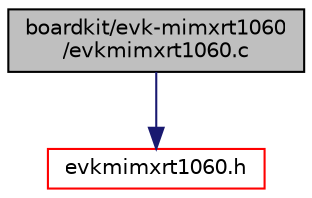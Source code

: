 digraph "boardkit/evk-mimxrt1060/evkmimxrt1060.c"
{
  edge [fontname="Helvetica",fontsize="10",labelfontname="Helvetica",labelfontsize="10"];
  node [fontname="Helvetica",fontsize="10",shape=record];
  Node0 [label="boardkit/evk-mimxrt1060\l/evkmimxrt1060.c",height=0.2,width=0.4,color="black", fillcolor="grey75", style="filled", fontcolor="black"];
  Node0 -> Node1 [color="midnightblue",fontsize="10",style="solid",fontname="Helvetica"];
  Node1 [label="evkmimxrt1060.h",height=0.2,width=0.4,color="red", fillcolor="white", style="filled",URL="$evkmimxrt1060_8h.html",tooltip="The evkmimxrt1060.h file defines GPIO pin mappings for evkmimxrt1060 board. "];
}
